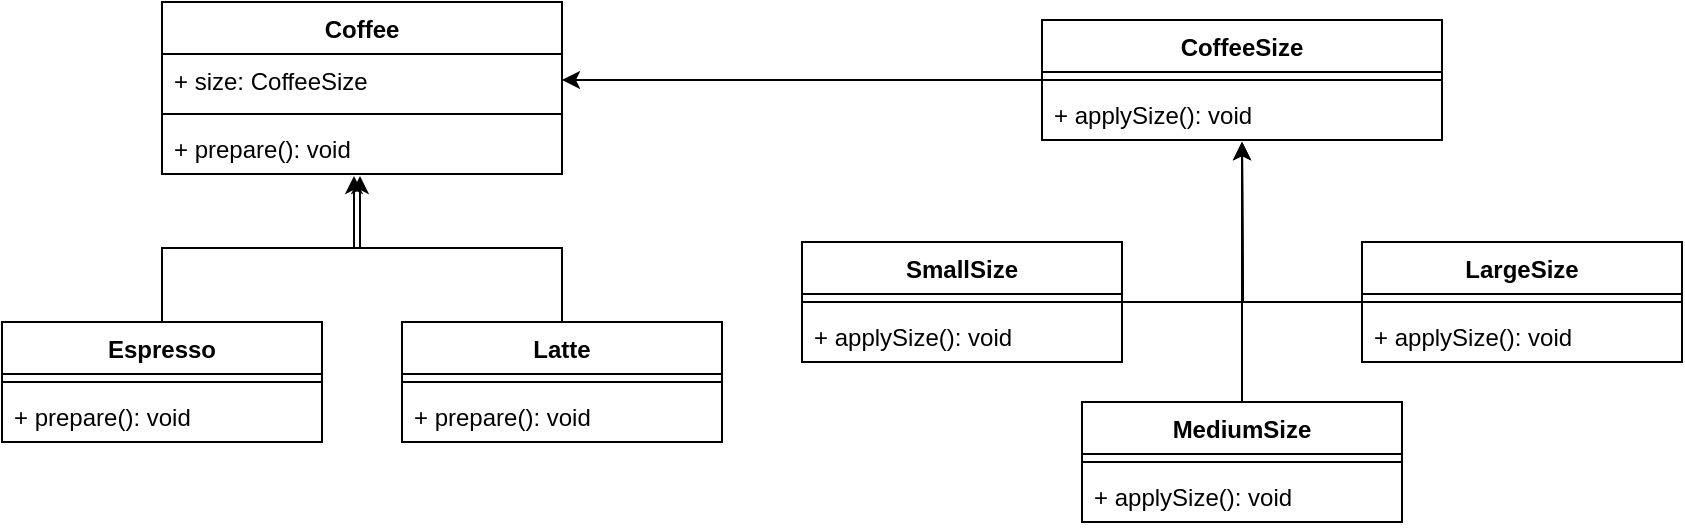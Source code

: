 <mxfile version="24.4.14" type="github">
  <diagram id="C5RBs43oDa-KdzZeNtuy" name="Page-1">
    <mxGraphModel dx="904" dy="581" grid="1" gridSize="10" guides="1" tooltips="1" connect="1" arrows="1" fold="1" page="1" pageScale="1" pageWidth="827" pageHeight="1169" math="0" shadow="0">
      <root>
        <mxCell id="WIyWlLk6GJQsqaUBKTNV-0" />
        <mxCell id="WIyWlLk6GJQsqaUBKTNV-1" parent="WIyWlLk6GJQsqaUBKTNV-0" />
        <mxCell id="Y9PmP5jkhXgCKzU5oIHe-0" value="Coffee" style="swimlane;fontStyle=1;align=center;verticalAlign=top;childLayout=stackLayout;horizontal=1;startSize=26;horizontalStack=0;resizeParent=1;resizeParentMax=0;resizeLast=0;collapsible=1;marginBottom=0;whiteSpace=wrap;html=1;" vertex="1" parent="WIyWlLk6GJQsqaUBKTNV-1">
          <mxGeometry x="120" y="40" width="200" height="86" as="geometry" />
        </mxCell>
        <mxCell id="Y9PmP5jkhXgCKzU5oIHe-1" value="+ size: CoffeeSize" style="text;strokeColor=none;fillColor=none;align=left;verticalAlign=top;spacingLeft=4;spacingRight=4;overflow=hidden;rotatable=0;points=[[0,0.5],[1,0.5]];portConstraint=eastwest;whiteSpace=wrap;html=1;" vertex="1" parent="Y9PmP5jkhXgCKzU5oIHe-0">
          <mxGeometry y="26" width="200" height="26" as="geometry" />
        </mxCell>
        <mxCell id="Y9PmP5jkhXgCKzU5oIHe-2" value="" style="line;strokeWidth=1;fillColor=none;align=left;verticalAlign=middle;spacingTop=-1;spacingLeft=3;spacingRight=3;rotatable=0;labelPosition=right;points=[];portConstraint=eastwest;strokeColor=inherit;" vertex="1" parent="Y9PmP5jkhXgCKzU5oIHe-0">
          <mxGeometry y="52" width="200" height="8" as="geometry" />
        </mxCell>
        <mxCell id="Y9PmP5jkhXgCKzU5oIHe-3" value="+ prepare(): void" style="text;strokeColor=none;fillColor=none;align=left;verticalAlign=top;spacingLeft=4;spacingRight=4;overflow=hidden;rotatable=0;points=[[0,0.5],[1,0.5]];portConstraint=eastwest;whiteSpace=wrap;html=1;" vertex="1" parent="Y9PmP5jkhXgCKzU5oIHe-0">
          <mxGeometry y="60" width="200" height="26" as="geometry" />
        </mxCell>
        <mxCell id="Y9PmP5jkhXgCKzU5oIHe-4" value="Espresso" style="swimlane;fontStyle=1;align=center;verticalAlign=top;childLayout=stackLayout;horizontal=1;startSize=26;horizontalStack=0;resizeParent=1;resizeParentMax=0;resizeLast=0;collapsible=1;marginBottom=0;whiteSpace=wrap;html=1;" vertex="1" parent="WIyWlLk6GJQsqaUBKTNV-1">
          <mxGeometry x="40" y="200" width="160" height="60" as="geometry" />
        </mxCell>
        <mxCell id="Y9PmP5jkhXgCKzU5oIHe-6" value="" style="line;strokeWidth=1;fillColor=none;align=left;verticalAlign=middle;spacingTop=-1;spacingLeft=3;spacingRight=3;rotatable=0;labelPosition=right;points=[];portConstraint=eastwest;strokeColor=inherit;" vertex="1" parent="Y9PmP5jkhXgCKzU5oIHe-4">
          <mxGeometry y="26" width="160" height="8" as="geometry" />
        </mxCell>
        <mxCell id="Y9PmP5jkhXgCKzU5oIHe-7" value="+ prepare(): void" style="text;strokeColor=none;fillColor=none;align=left;verticalAlign=top;spacingLeft=4;spacingRight=4;overflow=hidden;rotatable=0;points=[[0,0.5],[1,0.5]];portConstraint=eastwest;whiteSpace=wrap;html=1;" vertex="1" parent="Y9PmP5jkhXgCKzU5oIHe-4">
          <mxGeometry y="34" width="160" height="26" as="geometry" />
        </mxCell>
        <mxCell id="Y9PmP5jkhXgCKzU5oIHe-8" value="Latte" style="swimlane;fontStyle=1;align=center;verticalAlign=top;childLayout=stackLayout;horizontal=1;startSize=26;horizontalStack=0;resizeParent=1;resizeParentMax=0;resizeLast=0;collapsible=1;marginBottom=0;whiteSpace=wrap;html=1;" vertex="1" parent="WIyWlLk6GJQsqaUBKTNV-1">
          <mxGeometry x="240" y="200" width="160" height="60" as="geometry" />
        </mxCell>
        <mxCell id="Y9PmP5jkhXgCKzU5oIHe-10" value="" style="line;strokeWidth=1;fillColor=none;align=left;verticalAlign=middle;spacingTop=-1;spacingLeft=3;spacingRight=3;rotatable=0;labelPosition=right;points=[];portConstraint=eastwest;strokeColor=inherit;" vertex="1" parent="Y9PmP5jkhXgCKzU5oIHe-8">
          <mxGeometry y="26" width="160" height="8" as="geometry" />
        </mxCell>
        <mxCell id="Y9PmP5jkhXgCKzU5oIHe-11" value="+ prepare(): void" style="text;strokeColor=none;fillColor=none;align=left;verticalAlign=top;spacingLeft=4;spacingRight=4;overflow=hidden;rotatable=0;points=[[0,0.5],[1,0.5]];portConstraint=eastwest;whiteSpace=wrap;html=1;" vertex="1" parent="Y9PmP5jkhXgCKzU5oIHe-8">
          <mxGeometry y="34" width="160" height="26" as="geometry" />
        </mxCell>
        <mxCell id="Y9PmP5jkhXgCKzU5oIHe-12" style="edgeStyle=orthogonalEdgeStyle;rounded=0;orthogonalLoop=1;jettySize=auto;html=1;entryX=0.495;entryY=1.038;entryDx=0;entryDy=0;entryPerimeter=0;" edge="1" parent="WIyWlLk6GJQsqaUBKTNV-1" source="Y9PmP5jkhXgCKzU5oIHe-4" target="Y9PmP5jkhXgCKzU5oIHe-3">
          <mxGeometry relative="1" as="geometry" />
        </mxCell>
        <mxCell id="Y9PmP5jkhXgCKzU5oIHe-13" style="edgeStyle=orthogonalEdgeStyle;rounded=0;orthogonalLoop=1;jettySize=auto;html=1;entryX=0.48;entryY=1.038;entryDx=0;entryDy=0;entryPerimeter=0;" edge="1" parent="WIyWlLk6GJQsqaUBKTNV-1" source="Y9PmP5jkhXgCKzU5oIHe-8" target="Y9PmP5jkhXgCKzU5oIHe-3">
          <mxGeometry relative="1" as="geometry" />
        </mxCell>
        <mxCell id="Y9PmP5jkhXgCKzU5oIHe-18" style="edgeStyle=orthogonalEdgeStyle;rounded=0;orthogonalLoop=1;jettySize=auto;html=1;" edge="1" parent="WIyWlLk6GJQsqaUBKTNV-1" source="Y9PmP5jkhXgCKzU5oIHe-14" target="Y9PmP5jkhXgCKzU5oIHe-1">
          <mxGeometry relative="1" as="geometry" />
        </mxCell>
        <mxCell id="Y9PmP5jkhXgCKzU5oIHe-14" value="CoffeeSize" style="swimlane;fontStyle=1;align=center;verticalAlign=top;childLayout=stackLayout;horizontal=1;startSize=26;horizontalStack=0;resizeParent=1;resizeParentMax=0;resizeLast=0;collapsible=1;marginBottom=0;whiteSpace=wrap;html=1;" vertex="1" parent="WIyWlLk6GJQsqaUBKTNV-1">
          <mxGeometry x="560" y="49" width="200" height="60" as="geometry" />
        </mxCell>
        <mxCell id="Y9PmP5jkhXgCKzU5oIHe-16" value="" style="line;strokeWidth=1;fillColor=none;align=left;verticalAlign=middle;spacingTop=-1;spacingLeft=3;spacingRight=3;rotatable=0;labelPosition=right;points=[];portConstraint=eastwest;strokeColor=inherit;" vertex="1" parent="Y9PmP5jkhXgCKzU5oIHe-14">
          <mxGeometry y="26" width="200" height="8" as="geometry" />
        </mxCell>
        <mxCell id="Y9PmP5jkhXgCKzU5oIHe-17" value="+ applySize(): void" style="text;strokeColor=none;fillColor=none;align=left;verticalAlign=top;spacingLeft=4;spacingRight=4;overflow=hidden;rotatable=0;points=[[0,0.5],[1,0.5]];portConstraint=eastwest;whiteSpace=wrap;html=1;" vertex="1" parent="Y9PmP5jkhXgCKzU5oIHe-14">
          <mxGeometry y="34" width="200" height="26" as="geometry" />
        </mxCell>
        <mxCell id="Y9PmP5jkhXgCKzU5oIHe-32" style="edgeStyle=orthogonalEdgeStyle;rounded=0;orthogonalLoop=1;jettySize=auto;html=1;" edge="1" parent="WIyWlLk6GJQsqaUBKTNV-1" source="Y9PmP5jkhXgCKzU5oIHe-19">
          <mxGeometry relative="1" as="geometry">
            <mxPoint x="660" y="110" as="targetPoint" />
          </mxGeometry>
        </mxCell>
        <mxCell id="Y9PmP5jkhXgCKzU5oIHe-19" value="LargeSize" style="swimlane;fontStyle=1;align=center;verticalAlign=top;childLayout=stackLayout;horizontal=1;startSize=26;horizontalStack=0;resizeParent=1;resizeParentMax=0;resizeLast=0;collapsible=1;marginBottom=0;whiteSpace=wrap;html=1;" vertex="1" parent="WIyWlLk6GJQsqaUBKTNV-1">
          <mxGeometry x="720" y="160" width="160" height="60" as="geometry" />
        </mxCell>
        <mxCell id="Y9PmP5jkhXgCKzU5oIHe-20" value="" style="line;strokeWidth=1;fillColor=none;align=left;verticalAlign=middle;spacingTop=-1;spacingLeft=3;spacingRight=3;rotatable=0;labelPosition=right;points=[];portConstraint=eastwest;strokeColor=inherit;" vertex="1" parent="Y9PmP5jkhXgCKzU5oIHe-19">
          <mxGeometry y="26" width="160" height="8" as="geometry" />
        </mxCell>
        <mxCell id="Y9PmP5jkhXgCKzU5oIHe-21" value="+ applySize(): void" style="text;strokeColor=none;fillColor=none;align=left;verticalAlign=top;spacingLeft=4;spacingRight=4;overflow=hidden;rotatable=0;points=[[0,0.5],[1,0.5]];portConstraint=eastwest;whiteSpace=wrap;html=1;" vertex="1" parent="Y9PmP5jkhXgCKzU5oIHe-19">
          <mxGeometry y="34" width="160" height="26" as="geometry" />
        </mxCell>
        <mxCell id="Y9PmP5jkhXgCKzU5oIHe-22" value="MediumSize" style="swimlane;fontStyle=1;align=center;verticalAlign=top;childLayout=stackLayout;horizontal=1;startSize=26;horizontalStack=0;resizeParent=1;resizeParentMax=0;resizeLast=0;collapsible=1;marginBottom=0;whiteSpace=wrap;html=1;" vertex="1" parent="WIyWlLk6GJQsqaUBKTNV-1">
          <mxGeometry x="580" y="240" width="160" height="60" as="geometry" />
        </mxCell>
        <mxCell id="Y9PmP5jkhXgCKzU5oIHe-23" value="" style="line;strokeWidth=1;fillColor=none;align=left;verticalAlign=middle;spacingTop=-1;spacingLeft=3;spacingRight=3;rotatable=0;labelPosition=right;points=[];portConstraint=eastwest;strokeColor=inherit;" vertex="1" parent="Y9PmP5jkhXgCKzU5oIHe-22">
          <mxGeometry y="26" width="160" height="8" as="geometry" />
        </mxCell>
        <mxCell id="Y9PmP5jkhXgCKzU5oIHe-24" value="+ applySize(): void" style="text;strokeColor=none;fillColor=none;align=left;verticalAlign=top;spacingLeft=4;spacingRight=4;overflow=hidden;rotatable=0;points=[[0,0.5],[1,0.5]];portConstraint=eastwest;whiteSpace=wrap;html=1;" vertex="1" parent="Y9PmP5jkhXgCKzU5oIHe-22">
          <mxGeometry y="34" width="160" height="26" as="geometry" />
        </mxCell>
        <mxCell id="Y9PmP5jkhXgCKzU5oIHe-31" style="edgeStyle=orthogonalEdgeStyle;rounded=0;orthogonalLoop=1;jettySize=auto;html=1;" edge="1" parent="WIyWlLk6GJQsqaUBKTNV-1" source="Y9PmP5jkhXgCKzU5oIHe-25">
          <mxGeometry relative="1" as="geometry">
            <mxPoint x="660" y="110" as="targetPoint" />
          </mxGeometry>
        </mxCell>
        <mxCell id="Y9PmP5jkhXgCKzU5oIHe-25" value="SmallSize" style="swimlane;fontStyle=1;align=center;verticalAlign=top;childLayout=stackLayout;horizontal=1;startSize=26;horizontalStack=0;resizeParent=1;resizeParentMax=0;resizeLast=0;collapsible=1;marginBottom=0;whiteSpace=wrap;html=1;" vertex="1" parent="WIyWlLk6GJQsqaUBKTNV-1">
          <mxGeometry x="440" y="160" width="160" height="60" as="geometry" />
        </mxCell>
        <mxCell id="Y9PmP5jkhXgCKzU5oIHe-26" value="" style="line;strokeWidth=1;fillColor=none;align=left;verticalAlign=middle;spacingTop=-1;spacingLeft=3;spacingRight=3;rotatable=0;labelPosition=right;points=[];portConstraint=eastwest;strokeColor=inherit;" vertex="1" parent="Y9PmP5jkhXgCKzU5oIHe-25">
          <mxGeometry y="26" width="160" height="8" as="geometry" />
        </mxCell>
        <mxCell id="Y9PmP5jkhXgCKzU5oIHe-27" value="+ applySize(): void" style="text;strokeColor=none;fillColor=none;align=left;verticalAlign=top;spacingLeft=4;spacingRight=4;overflow=hidden;rotatable=0;points=[[0,0.5],[1,0.5]];portConstraint=eastwest;whiteSpace=wrap;html=1;" vertex="1" parent="Y9PmP5jkhXgCKzU5oIHe-25">
          <mxGeometry y="34" width="160" height="26" as="geometry" />
        </mxCell>
        <mxCell id="Y9PmP5jkhXgCKzU5oIHe-30" style="edgeStyle=orthogonalEdgeStyle;rounded=0;orthogonalLoop=1;jettySize=auto;html=1;entryX=0.5;entryY=1.038;entryDx=0;entryDy=0;entryPerimeter=0;" edge="1" parent="WIyWlLk6GJQsqaUBKTNV-1" source="Y9PmP5jkhXgCKzU5oIHe-22" target="Y9PmP5jkhXgCKzU5oIHe-17">
          <mxGeometry relative="1" as="geometry" />
        </mxCell>
      </root>
    </mxGraphModel>
  </diagram>
</mxfile>
